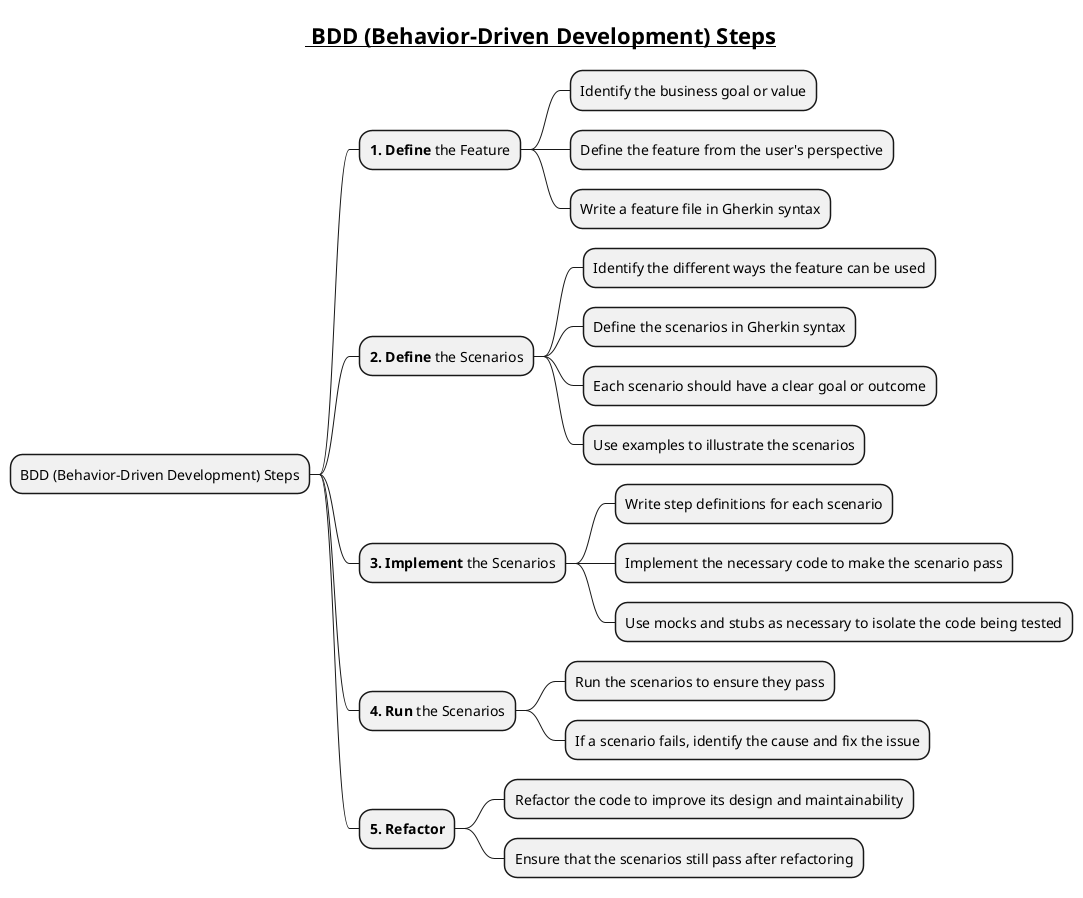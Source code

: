 @startmindmap

title =__ BDD (Behavior-Driven Development) Steps__

* BDD (Behavior-Driven Development) Steps
** **1. Define** the Feature
*** Identify the business goal or value
*** Define the feature from the user's perspective
*** Write a feature file in Gherkin syntax
** **2. Define** the Scenarios
*** Identify the different ways the feature can be used
*** Define the scenarios in Gherkin syntax
*** Each scenario should have a clear goal or outcome
*** Use examples to illustrate the scenarios
** **3. Implement** the Scenarios
*** Write step definitions for each scenario
*** Implement the necessary code to make the scenario pass
*** Use mocks and stubs as necessary to isolate the code being tested
** **4. Run** the Scenarios
*** Run the scenarios to ensure they pass
*** If a scenario fails, identify the cause and fix the issue
** **5. Refactor**
*** Refactor the code to improve its design and maintainability
*** Ensure that the scenarios still pass after refactoring
@endmindmap
